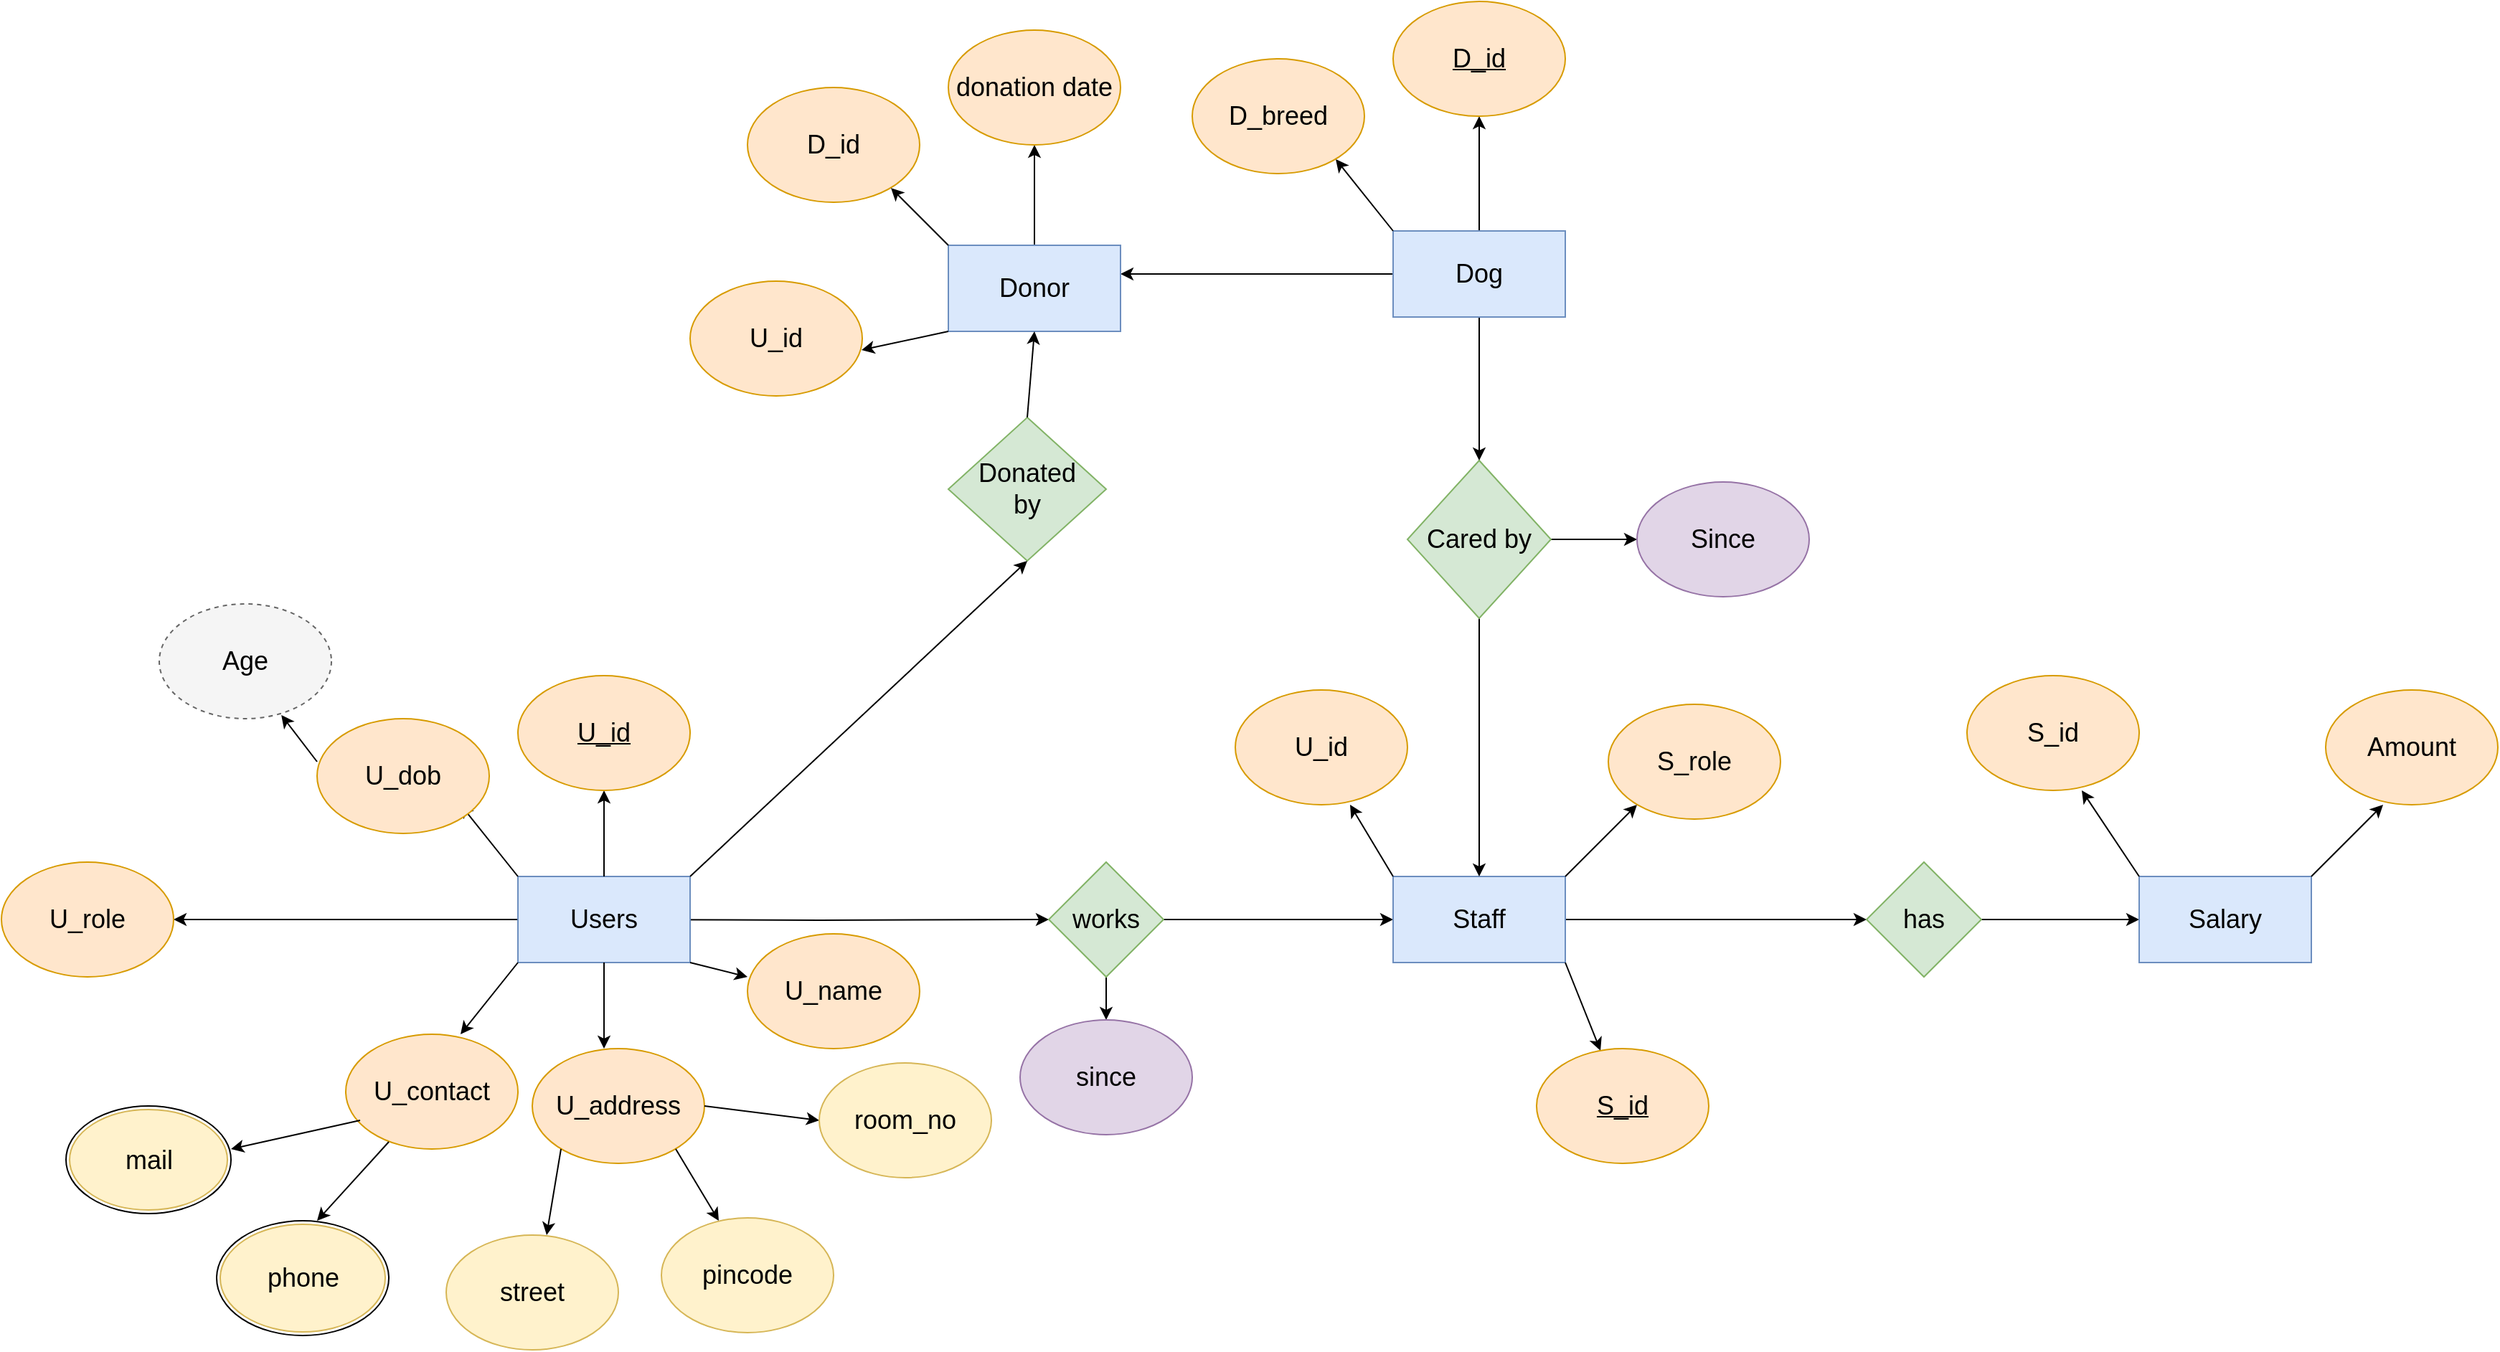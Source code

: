 <mxfile version="20.8.22" type="device"><diagram name="Page-1" id="hHtrbM3mNdeus08WmUcx"><mxGraphModel dx="3497" dy="2820" grid="1" gridSize="10" guides="1" tooltips="1" connect="1" arrows="1" fold="1" page="1" pageScale="1" pageWidth="850" pageHeight="1100" math="0" shadow="0"><root><mxCell id="0"/><mxCell id="1" parent="0"/><mxCell id="7lbjRL9_XzmF4K3rU5Mn-17" value="" style="ellipse;whiteSpace=wrap;html=1;fontSize=18;" vertex="1" parent="1"><mxGeometry x="110" y="450" width="120" height="80" as="geometry"/></mxCell><mxCell id="7lbjRL9_XzmF4K3rU5Mn-16" value="" style="ellipse;whiteSpace=wrap;html=1;fontSize=18;" vertex="1" parent="1"><mxGeometry x="5" y="370" width="115" height="75" as="geometry"/></mxCell><mxCell id="7lbjRL9_XzmF4K3rU5Mn-28" style="edgeStyle=orthogonalEdgeStyle;rounded=0;orthogonalLoop=1;jettySize=auto;html=1;entryX=0;entryY=0.5;entryDx=0;entryDy=0;fontSize=18;" edge="1" parent="1" target="7lbjRL9_XzmF4K3rU5Mn-26"><mxGeometry relative="1" as="geometry"><mxPoint x="370" y="240" as="sourcePoint"/></mxGeometry></mxCell><mxCell id="7lbjRL9_XzmF4K3rU5Mn-80" style="edgeStyle=orthogonalEdgeStyle;rounded=0;orthogonalLoop=1;jettySize=auto;html=1;fontSize=18;" edge="1" parent="1" source="7lbjRL9_XzmF4K3rU5Mn-1"><mxGeometry relative="1" as="geometry"><mxPoint x="80" y="240" as="targetPoint"/></mxGeometry></mxCell><mxCell id="7lbjRL9_XzmF4K3rU5Mn-1" value="&lt;font style=&quot;font-size: 18px;&quot;&gt;Users&lt;/font&gt;" style="rounded=0;whiteSpace=wrap;html=1;fillColor=#dae8fc;strokeColor=#6c8ebf;" vertex="1" parent="1"><mxGeometry x="320" y="210" width="120" height="60" as="geometry"/></mxCell><mxCell id="7lbjRL9_XzmF4K3rU5Mn-2" value="" style="endArrow=classic;html=1;rounded=0;fontSize=18;" edge="1" parent="1"><mxGeometry width="50" height="50" relative="1" as="geometry"><mxPoint x="440" y="270" as="sourcePoint"/><mxPoint x="480" y="280" as="targetPoint"/></mxGeometry></mxCell><mxCell id="7lbjRL9_XzmF4K3rU5Mn-3" value="" style="endArrow=classic;html=1;rounded=0;fontSize=18;" edge="1" parent="1"><mxGeometry width="50" height="50" relative="1" as="geometry"><mxPoint x="320" y="210" as="sourcePoint"/><mxPoint x="280" y="160" as="targetPoint"/></mxGeometry></mxCell><mxCell id="7lbjRL9_XzmF4K3rU5Mn-4" value="" style="endArrow=classic;html=1;rounded=0;fontSize=18;" edge="1" parent="1"><mxGeometry width="50" height="50" relative="1" as="geometry"><mxPoint x="380" y="210" as="sourcePoint"/><mxPoint x="380" y="150" as="targetPoint"/></mxGeometry></mxCell><mxCell id="7lbjRL9_XzmF4K3rU5Mn-5" value="U_name" style="ellipse;whiteSpace=wrap;html=1;fontSize=18;fillColor=#ffe6cc;strokeColor=#d79b00;" vertex="1" parent="1"><mxGeometry x="480" y="250" width="120" height="80" as="geometry"/></mxCell><mxCell id="7lbjRL9_XzmF4K3rU5Mn-6" value="&lt;u&gt;U_id&lt;/u&gt;" style="ellipse;whiteSpace=wrap;html=1;fontSize=18;fillColor=#ffe6cc;strokeColor=#d79b00;" vertex="1" parent="1"><mxGeometry x="320" y="70" width="120" height="80" as="geometry"/></mxCell><mxCell id="7lbjRL9_XzmF4K3rU5Mn-7" value="U_dob" style="ellipse;whiteSpace=wrap;html=1;fontSize=18;fillColor=#ffe6cc;strokeColor=#d79b00;" vertex="1" parent="1"><mxGeometry x="180" y="100" width="120" height="80" as="geometry"/></mxCell><mxCell id="7lbjRL9_XzmF4K3rU5Mn-8" value="" style="endArrow=classic;html=1;rounded=0;fontSize=18;" edge="1" parent="1"><mxGeometry width="50" height="50" relative="1" as="geometry"><mxPoint x="320" y="270" as="sourcePoint"/><mxPoint x="280" y="320" as="targetPoint"/></mxGeometry></mxCell><mxCell id="7lbjRL9_XzmF4K3rU5Mn-9" value="U_contact" style="ellipse;whiteSpace=wrap;html=1;fontSize=18;fillColor=#ffe6cc;strokeColor=#d79b00;" vertex="1" parent="1"><mxGeometry x="200" y="320" width="120" height="80" as="geometry"/></mxCell><mxCell id="7lbjRL9_XzmF4K3rU5Mn-10" value="" style="endArrow=classic;html=1;rounded=0;fontSize=18;" edge="1" parent="1"><mxGeometry width="50" height="50" relative="1" as="geometry"><mxPoint x="210" y="380" as="sourcePoint"/><mxPoint x="120" y="400" as="targetPoint"/></mxGeometry></mxCell><mxCell id="7lbjRL9_XzmF4K3rU5Mn-11" value="" style="endArrow=classic;html=1;rounded=0;fontSize=18;" edge="1" parent="1"><mxGeometry width="50" height="50" relative="1" as="geometry"><mxPoint x="230" y="395" as="sourcePoint"/><mxPoint x="180" y="450" as="targetPoint"/></mxGeometry></mxCell><mxCell id="7lbjRL9_XzmF4K3rU5Mn-13" value="mail" style="ellipse;whiteSpace=wrap;html=1;fontSize=18;fillColor=#fff2cc;strokeColor=#d6b656;" vertex="1" parent="1"><mxGeometry x="7.5" y="372.5" width="110" height="70" as="geometry"/></mxCell><mxCell id="7lbjRL9_XzmF4K3rU5Mn-14" value="phone" style="ellipse;whiteSpace=wrap;html=1;fontSize=18;fillColor=#fff2cc;strokeColor=#d6b656;" vertex="1" parent="1"><mxGeometry x="112.5" y="452.5" width="115" height="75" as="geometry"/></mxCell><mxCell id="7lbjRL9_XzmF4K3rU5Mn-18" value="" style="endArrow=classic;html=1;rounded=0;fontSize=18;" edge="1" parent="1"><mxGeometry width="50" height="50" relative="1" as="geometry"><mxPoint x="380" y="270" as="sourcePoint"/><mxPoint x="380" y="330" as="targetPoint"/></mxGeometry></mxCell><mxCell id="7lbjRL9_XzmF4K3rU5Mn-19" value="U_address" style="ellipse;whiteSpace=wrap;html=1;fontSize=18;fillColor=#ffe6cc;strokeColor=#d79b00;" vertex="1" parent="1"><mxGeometry x="330" y="330" width="120" height="80" as="geometry"/></mxCell><mxCell id="7lbjRL9_XzmF4K3rU5Mn-20" value="" style="endArrow=classic;html=1;rounded=0;fontSize=18;" edge="1" parent="1"><mxGeometry width="50" height="50" relative="1" as="geometry"><mxPoint x="430" y="400" as="sourcePoint"/><mxPoint x="460" y="450" as="targetPoint"/></mxGeometry></mxCell><mxCell id="7lbjRL9_XzmF4K3rU5Mn-21" value="" style="endArrow=classic;html=1;rounded=0;fontSize=18;" edge="1" parent="1"><mxGeometry width="50" height="50" relative="1" as="geometry"><mxPoint x="350" y="400" as="sourcePoint"/><mxPoint x="340" y="460" as="targetPoint"/></mxGeometry></mxCell><mxCell id="7lbjRL9_XzmF4K3rU5Mn-22" value="street" style="ellipse;whiteSpace=wrap;html=1;fontSize=18;fillColor=#fff2cc;strokeColor=#d6b656;" vertex="1" parent="1"><mxGeometry x="270" y="460" width="120" height="80" as="geometry"/></mxCell><mxCell id="7lbjRL9_XzmF4K3rU5Mn-23" value="pincode" style="ellipse;whiteSpace=wrap;html=1;fontSize=18;fillColor=#fff2cc;strokeColor=#d6b656;" vertex="1" parent="1"><mxGeometry x="420" y="448" width="120" height="80" as="geometry"/></mxCell><mxCell id="7lbjRL9_XzmF4K3rU5Mn-24" value="" style="endArrow=classic;html=1;rounded=0;fontSize=18;exitX=1;exitY=0.5;exitDx=0;exitDy=0;entryX=0;entryY=0.5;entryDx=0;entryDy=0;" edge="1" parent="1" source="7lbjRL9_XzmF4K3rU5Mn-19" target="7lbjRL9_XzmF4K3rU5Mn-25"><mxGeometry width="50" height="50" relative="1" as="geometry"><mxPoint x="500" y="306" as="sourcePoint"/><mxPoint x="530" y="356" as="targetPoint"/></mxGeometry></mxCell><mxCell id="7lbjRL9_XzmF4K3rU5Mn-25" value="room_no" style="ellipse;whiteSpace=wrap;html=1;fontSize=18;fillColor=#fff2cc;strokeColor=#d6b656;" vertex="1" parent="1"><mxGeometry x="530" y="340" width="120" height="80" as="geometry"/></mxCell><mxCell id="7lbjRL9_XzmF4K3rU5Mn-29" style="edgeStyle=orthogonalEdgeStyle;rounded=0;orthogonalLoop=1;jettySize=auto;html=1;fontSize=18;" edge="1" parent="1" source="7lbjRL9_XzmF4K3rU5Mn-26"><mxGeometry relative="1" as="geometry"><mxPoint x="730" y="310.0" as="targetPoint"/></mxGeometry></mxCell><mxCell id="7lbjRL9_XzmF4K3rU5Mn-31" style="edgeStyle=orthogonalEdgeStyle;rounded=0;orthogonalLoop=1;jettySize=auto;html=1;fontSize=18;" edge="1" parent="1" source="7lbjRL9_XzmF4K3rU5Mn-26"><mxGeometry relative="1" as="geometry"><mxPoint x="930" y="240" as="targetPoint"/></mxGeometry></mxCell><mxCell id="7lbjRL9_XzmF4K3rU5Mn-26" value="works" style="rhombus;whiteSpace=wrap;html=1;fontSize=18;fillColor=#d5e8d4;strokeColor=#82b366;" vertex="1" parent="1"><mxGeometry x="690" y="200" width="80" height="80" as="geometry"/></mxCell><mxCell id="7lbjRL9_XzmF4K3rU5Mn-30" value="since" style="ellipse;whiteSpace=wrap;html=1;fontSize=18;fillColor=#e1d5e7;strokeColor=#9673a6;" vertex="1" parent="1"><mxGeometry x="670" y="310" width="120" height="80" as="geometry"/></mxCell><mxCell id="7lbjRL9_XzmF4K3rU5Mn-39" style="edgeStyle=orthogonalEdgeStyle;rounded=0;orthogonalLoop=1;jettySize=auto;html=1;fontSize=18;" edge="1" parent="1" source="7lbjRL9_XzmF4K3rU5Mn-32"><mxGeometry relative="1" as="geometry"><mxPoint x="1260" y="240" as="targetPoint"/></mxGeometry></mxCell><mxCell id="7lbjRL9_XzmF4K3rU5Mn-32" value="Staff" style="rounded=0;whiteSpace=wrap;html=1;fontSize=18;fillColor=#dae8fc;strokeColor=#6c8ebf;" vertex="1" parent="1"><mxGeometry x="930" y="210" width="120" height="60" as="geometry"/></mxCell><mxCell id="7lbjRL9_XzmF4K3rU5Mn-33" value="" style="endArrow=classic;html=1;rounded=0;fontSize=18;" edge="1" parent="1"><mxGeometry width="50" height="50" relative="1" as="geometry"><mxPoint x="1050" y="210" as="sourcePoint"/><mxPoint x="1100" y="160" as="targetPoint"/></mxGeometry></mxCell><mxCell id="7lbjRL9_XzmF4K3rU5Mn-34" value="" style="endArrow=classic;html=1;rounded=0;fontSize=18;" edge="1" parent="1"><mxGeometry width="50" height="50" relative="1" as="geometry"><mxPoint x="930" y="210" as="sourcePoint"/><mxPoint x="900" y="160" as="targetPoint"/></mxGeometry></mxCell><mxCell id="7lbjRL9_XzmF4K3rU5Mn-36" value="U_id" style="ellipse;whiteSpace=wrap;html=1;fontSize=18;fillColor=#ffe6cc;strokeColor=#d79b00;" vertex="1" parent="1"><mxGeometry x="820" y="80" width="120" height="80" as="geometry"/></mxCell><mxCell id="7lbjRL9_XzmF4K3rU5Mn-38" value="S_role" style="ellipse;whiteSpace=wrap;html=1;fontSize=18;fillColor=#ffe6cc;strokeColor=#d79b00;" vertex="1" parent="1"><mxGeometry x="1080" y="90" width="120" height="80" as="geometry"/></mxCell><mxCell id="7lbjRL9_XzmF4K3rU5Mn-42" style="edgeStyle=orthogonalEdgeStyle;rounded=0;orthogonalLoop=1;jettySize=auto;html=1;entryX=0;entryY=0.5;entryDx=0;entryDy=0;fontSize=18;" edge="1" parent="1" source="7lbjRL9_XzmF4K3rU5Mn-40" target="7lbjRL9_XzmF4K3rU5Mn-41"><mxGeometry relative="1" as="geometry"/></mxCell><mxCell id="7lbjRL9_XzmF4K3rU5Mn-40" value="has" style="rhombus;whiteSpace=wrap;html=1;fontSize=18;fillColor=#d5e8d4;strokeColor=#82b366;" vertex="1" parent="1"><mxGeometry x="1260" y="200" width="80" height="80" as="geometry"/></mxCell><mxCell id="7lbjRL9_XzmF4K3rU5Mn-41" value="Salary" style="rounded=0;whiteSpace=wrap;html=1;fontSize=18;fillColor=#dae8fc;strokeColor=#6c8ebf;" vertex="1" parent="1"><mxGeometry x="1450" y="210" width="120" height="60" as="geometry"/></mxCell><mxCell id="7lbjRL9_XzmF4K3rU5Mn-43" value="" style="endArrow=classic;html=1;rounded=0;fontSize=18;" edge="1" parent="1"><mxGeometry width="50" height="50" relative="1" as="geometry"><mxPoint x="1450" y="210" as="sourcePoint"/><mxPoint x="1410" y="150" as="targetPoint"/></mxGeometry></mxCell><mxCell id="7lbjRL9_XzmF4K3rU5Mn-44" value="" style="endArrow=classic;html=1;rounded=0;fontSize=18;" edge="1" parent="1"><mxGeometry width="50" height="50" relative="1" as="geometry"><mxPoint x="1570" y="210" as="sourcePoint"/><mxPoint x="1620" y="160" as="targetPoint"/></mxGeometry></mxCell><mxCell id="7lbjRL9_XzmF4K3rU5Mn-45" value="S_id" style="ellipse;whiteSpace=wrap;html=1;fontSize=18;fillColor=#ffe6cc;strokeColor=#d79b00;" vertex="1" parent="1"><mxGeometry x="1330" y="70" width="120" height="80" as="geometry"/></mxCell><mxCell id="7lbjRL9_XzmF4K3rU5Mn-46" value="Amount" style="ellipse;whiteSpace=wrap;html=1;fontSize=18;fillColor=#ffe6cc;strokeColor=#d79b00;" vertex="1" parent="1"><mxGeometry x="1580" y="80" width="120" height="80" as="geometry"/></mxCell><mxCell id="7lbjRL9_XzmF4K3rU5Mn-48" value="Age" style="ellipse;whiteSpace=wrap;html=1;fontSize=18;dashed=1;fillColor=#f5f5f5;strokeColor=#666666;" vertex="1" parent="1"><mxGeometry x="70" y="20" width="120" height="80" as="geometry"/></mxCell><mxCell id="7lbjRL9_XzmF4K3rU5Mn-50" style="edgeStyle=orthogonalEdgeStyle;rounded=0;orthogonalLoop=1;jettySize=auto;html=1;entryX=0.5;entryY=0;entryDx=0;entryDy=0;fontSize=18;" edge="1" parent="1" source="7lbjRL9_XzmF4K3rU5Mn-49" target="7lbjRL9_XzmF4K3rU5Mn-32"><mxGeometry relative="1" as="geometry"/></mxCell><mxCell id="7lbjRL9_XzmF4K3rU5Mn-74" style="edgeStyle=orthogonalEdgeStyle;rounded=0;orthogonalLoop=1;jettySize=auto;html=1;fontSize=18;" edge="1" parent="1" source="7lbjRL9_XzmF4K3rU5Mn-49"><mxGeometry relative="1" as="geometry"><mxPoint x="1100" y="-25" as="targetPoint"/></mxGeometry></mxCell><mxCell id="7lbjRL9_XzmF4K3rU5Mn-49" value="Cared by" style="rhombus;whiteSpace=wrap;html=1;fontSize=18;fillColor=#d5e8d4;strokeColor=#82b366;" vertex="1" parent="1"><mxGeometry x="940" y="-80" width="100" height="110" as="geometry"/></mxCell><mxCell id="7lbjRL9_XzmF4K3rU5Mn-51" value="" style="endArrow=classic;html=1;rounded=0;fontSize=18;entryX=0.5;entryY=0;entryDx=0;entryDy=0;" edge="1" parent="1" target="7lbjRL9_XzmF4K3rU5Mn-49"><mxGeometry width="50" height="50" relative="1" as="geometry"><mxPoint x="990" y="-180" as="sourcePoint"/><mxPoint x="1010" y="-180" as="targetPoint"/></mxGeometry></mxCell><mxCell id="7lbjRL9_XzmF4K3rU5Mn-73" style="edgeStyle=orthogonalEdgeStyle;rounded=0;orthogonalLoop=1;jettySize=auto;html=1;entryX=0.5;entryY=1;entryDx=0;entryDy=0;fontSize=18;" edge="1" parent="1" source="7lbjRL9_XzmF4K3rU5Mn-52" target="7lbjRL9_XzmF4K3rU5Mn-72"><mxGeometry relative="1" as="geometry"/></mxCell><mxCell id="7lbjRL9_XzmF4K3rU5Mn-92" style="edgeStyle=orthogonalEdgeStyle;rounded=0;orthogonalLoop=1;jettySize=auto;html=1;fontSize=18;" edge="1" parent="1" source="7lbjRL9_XzmF4K3rU5Mn-52" target="7lbjRL9_XzmF4K3rU5Mn-88"><mxGeometry relative="1" as="geometry"><Array as="points"><mxPoint x="780" y="-210"/><mxPoint x="780" y="-210"/></Array></mxGeometry></mxCell><mxCell id="7lbjRL9_XzmF4K3rU5Mn-52" value="Dog" style="rounded=0;whiteSpace=wrap;html=1;fontSize=18;fillColor=#dae8fc;strokeColor=#6c8ebf;" vertex="1" parent="1"><mxGeometry x="930" y="-240" width="120" height="60" as="geometry"/></mxCell><mxCell id="7lbjRL9_XzmF4K3rU5Mn-55" value="" style="endArrow=classic;html=1;rounded=0;fontSize=18;" edge="1" parent="1"><mxGeometry width="50" height="50" relative="1" as="geometry"><mxPoint x="930" y="-240" as="sourcePoint"/><mxPoint x="890" y="-290" as="targetPoint"/></mxGeometry></mxCell><mxCell id="7lbjRL9_XzmF4K3rU5Mn-56" value="D_breed" style="ellipse;whiteSpace=wrap;html=1;fontSize=18;fillColor=#ffe6cc;strokeColor=#d79b00;" vertex="1" parent="1"><mxGeometry x="790" y="-360" width="120" height="80" as="geometry"/></mxCell><mxCell id="7lbjRL9_XzmF4K3rU5Mn-72" value="&lt;u&gt;D_id&lt;/u&gt;" style="ellipse;whiteSpace=wrap;html=1;fontSize=18;fillColor=#ffe6cc;strokeColor=#d79b00;" vertex="1" parent="1"><mxGeometry x="930" y="-400" width="120" height="80" as="geometry"/></mxCell><mxCell id="7lbjRL9_XzmF4K3rU5Mn-75" value="Since" style="ellipse;whiteSpace=wrap;html=1;fontSize=18;fillColor=#e1d5e7;strokeColor=#9673a6;" vertex="1" parent="1"><mxGeometry x="1100" y="-65" width="120" height="80" as="geometry"/></mxCell><mxCell id="7lbjRL9_XzmF4K3rU5Mn-78" value="" style="endArrow=classic;html=1;rounded=0;fontSize=18;" edge="1" parent="1" target="7lbjRL9_XzmF4K3rU5Mn-79"><mxGeometry width="50" height="50" relative="1" as="geometry"><mxPoint x="1050" y="270" as="sourcePoint"/><mxPoint x="1020" y="220" as="targetPoint"/></mxGeometry></mxCell><mxCell id="7lbjRL9_XzmF4K3rU5Mn-79" value="&lt;u&gt;S_id&lt;/u&gt;" style="ellipse;whiteSpace=wrap;html=1;fontSize=18;fillColor=#ffe6cc;strokeColor=#d79b00;" vertex="1" parent="1"><mxGeometry x="1030" y="330" width="120" height="80" as="geometry"/></mxCell><mxCell id="7lbjRL9_XzmF4K3rU5Mn-81" value="U_role" style="ellipse;whiteSpace=wrap;html=1;fontSize=18;fillColor=#ffe6cc;strokeColor=#d79b00;" vertex="1" parent="1"><mxGeometry x="-40" y="200" width="120" height="80" as="geometry"/></mxCell><mxCell id="7lbjRL9_XzmF4K3rU5Mn-85" value="Donated&lt;br&gt;by" style="rhombus;whiteSpace=wrap;html=1;fontSize=18;fillColor=#d5e8d4;strokeColor=#82b366;" vertex="1" parent="1"><mxGeometry x="620" y="-110" width="110" height="100" as="geometry"/></mxCell><mxCell id="7lbjRL9_XzmF4K3rU5Mn-110" style="edgeStyle=orthogonalEdgeStyle;rounded=0;orthogonalLoop=1;jettySize=auto;html=1;fontSize=18;" edge="1" parent="1" source="7lbjRL9_XzmF4K3rU5Mn-88"><mxGeometry relative="1" as="geometry"><mxPoint x="680" y="-300" as="targetPoint"/></mxGeometry></mxCell><mxCell id="7lbjRL9_XzmF4K3rU5Mn-88" value="Donor" style="rounded=0;whiteSpace=wrap;html=1;fontSize=18;fillColor=#dae8fc;strokeColor=#6c8ebf;" vertex="1" parent="1"><mxGeometry x="620" y="-230" width="120" height="60" as="geometry"/></mxCell><mxCell id="7lbjRL9_XzmF4K3rU5Mn-97" value="" style="endArrow=classic;html=1;rounded=0;fontSize=18;entryX=0.709;entryY=0.968;entryDx=0;entryDy=0;entryPerimeter=0;" edge="1" parent="1" target="7lbjRL9_XzmF4K3rU5Mn-48"><mxGeometry width="50" height="50" relative="1" as="geometry"><mxPoint x="180" y="130" as="sourcePoint"/><mxPoint x="230" y="80" as="targetPoint"/></mxGeometry></mxCell><mxCell id="7lbjRL9_XzmF4K3rU5Mn-98" value="" style="endArrow=classic;html=1;rounded=0;fontSize=18;entryX=0.5;entryY=1;entryDx=0;entryDy=0;" edge="1" parent="1" target="7lbjRL9_XzmF4K3rU5Mn-85"><mxGeometry width="50" height="50" relative="1" as="geometry"><mxPoint x="440" y="210" as="sourcePoint"/><mxPoint x="490" y="160" as="targetPoint"/></mxGeometry></mxCell><mxCell id="7lbjRL9_XzmF4K3rU5Mn-101" value="D_id" style="ellipse;whiteSpace=wrap;html=1;fontSize=18;fillColor=#ffe6cc;strokeColor=#d79b00;" vertex="1" parent="1"><mxGeometry x="480" y="-340" width="120" height="80" as="geometry"/></mxCell><mxCell id="7lbjRL9_XzmF4K3rU5Mn-103" value="U_id" style="ellipse;whiteSpace=wrap;html=1;fontSize=18;fillColor=#ffe6cc;strokeColor=#d79b00;" vertex="1" parent="1"><mxGeometry x="440" y="-205" width="120" height="80" as="geometry"/></mxCell><mxCell id="7lbjRL9_XzmF4K3rU5Mn-104" value="" style="endArrow=classic;html=1;rounded=0;fontSize=18;entryX=0.996;entryY=0.6;entryDx=0;entryDy=0;entryPerimeter=0;" edge="1" parent="1" target="7lbjRL9_XzmF4K3rU5Mn-103"><mxGeometry width="50" height="50" relative="1" as="geometry"><mxPoint x="620" y="-170" as="sourcePoint"/><mxPoint x="670" y="-220" as="targetPoint"/></mxGeometry></mxCell><mxCell id="7lbjRL9_XzmF4K3rU5Mn-105" value="" style="endArrow=classic;html=1;rounded=0;fontSize=18;" edge="1" parent="1"><mxGeometry width="50" height="50" relative="1" as="geometry"><mxPoint x="620" y="-230" as="sourcePoint"/><mxPoint x="580" y="-270" as="targetPoint"/></mxGeometry></mxCell><mxCell id="7lbjRL9_XzmF4K3rU5Mn-109" value="" style="endArrow=classic;html=1;rounded=0;fontSize=18;exitX=0.5;exitY=0;exitDx=0;exitDy=0;" edge="1" parent="1" source="7lbjRL9_XzmF4K3rU5Mn-85"><mxGeometry width="50" height="50" relative="1" as="geometry"><mxPoint x="630" y="-120" as="sourcePoint"/><mxPoint x="680" y="-170" as="targetPoint"/></mxGeometry></mxCell><mxCell id="7lbjRL9_XzmF4K3rU5Mn-111" value="donation date" style="ellipse;whiteSpace=wrap;html=1;fontSize=18;fillColor=#ffe6cc;strokeColor=#d79b00;" vertex="1" parent="1"><mxGeometry x="620" y="-380" width="120" height="80" as="geometry"/></mxCell></root></mxGraphModel></diagram></mxfile>